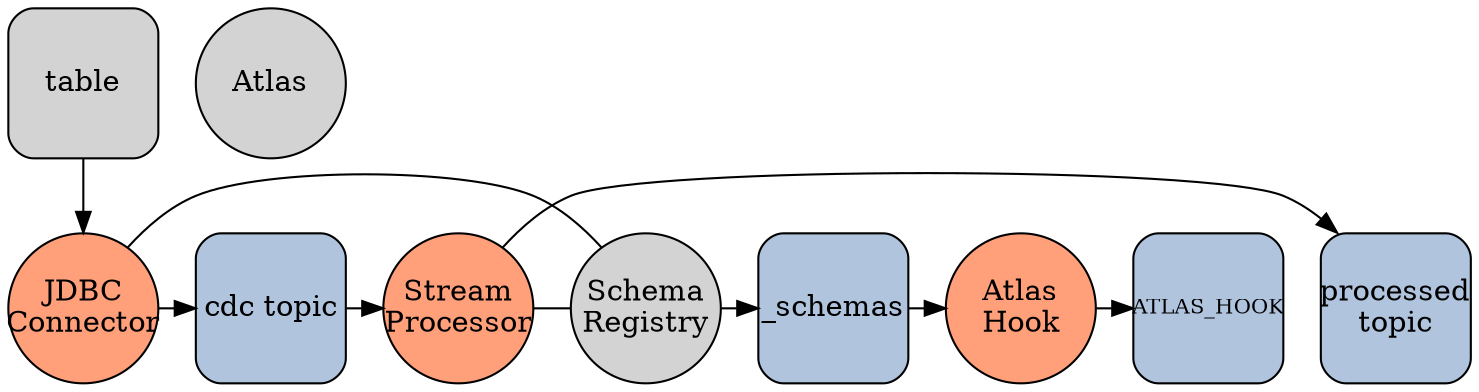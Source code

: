 digraph plan_graph {

    rank=same
    node[fixedsize=true width=1]

subgraph db {
    node [shape=square style="filled,rounded" fillcolor=lightgray]
    table
}

subgraph process {
    node [shape=circle style="filled" fillcolor=lightsalmon]
    connect[label="JDBC\nConnector"]
    processor[label="Stream\nProcessor"]
    atlas_hook[label="Atlas\nHook"]
}

subgraph kafka {
     node [shape=square style="filled,rounded" fillcolor=lightsteelblue]
     cdc_topic[label="cdc topic"]
     out_topic[label="processed\ntopic"]
     _schemas
     ATLAS_HOOK[fontsize=10]
}

    registry[shape=circle style="filled" fillcolor=lightgray label="Schema\nRegistry"]
    atlas[shape=circle style="filled" fillcolor=lightgray label="Atlas"]

    table->connect->cdc_topic->processor->out_topic
    _schemas->atlas_hook
    atlas_hook->ATLAS_HOOK

    subgraph schema {
      registry->_schemas
      connect->registry[dir=none]
      processor->registry[dir=none]
    }
}
